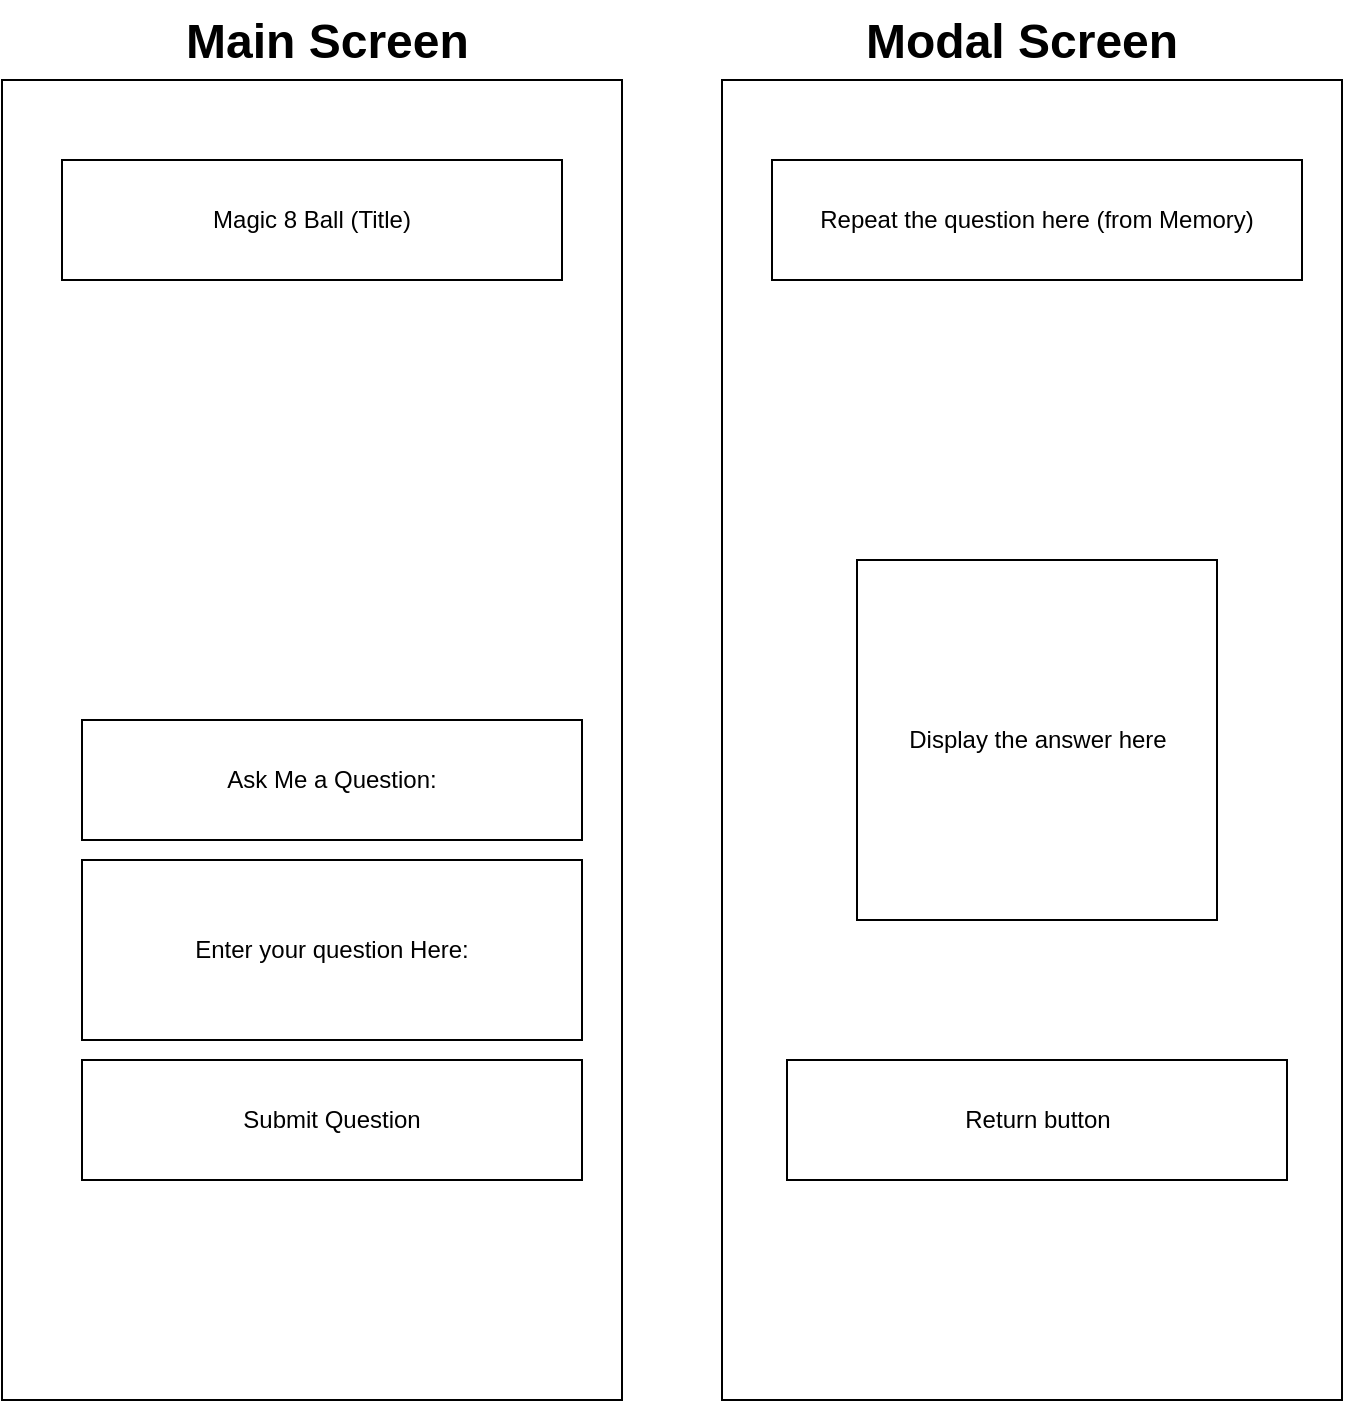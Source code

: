 <mxfile version="24.7.8">
  <diagram name="Page-1" id="EIi1b8T024wn-bLrs_my">
    <mxGraphModel dx="1434" dy="836" grid="1" gridSize="10" guides="1" tooltips="1" connect="1" arrows="1" fold="1" page="1" pageScale="1" pageWidth="850" pageHeight="1100" math="0" shadow="0">
      <root>
        <mxCell id="0" />
        <mxCell id="1" parent="0" />
        <mxCell id="ugyuWdiLjoltaQnaMEnp-2" value="" style="rounded=0;whiteSpace=wrap;html=1;" vertex="1" parent="1">
          <mxGeometry x="40" y="40" width="310" height="660" as="geometry" />
        </mxCell>
        <mxCell id="ugyuWdiLjoltaQnaMEnp-3" value="" style="rounded=0;whiteSpace=wrap;html=1;" vertex="1" parent="1">
          <mxGeometry x="400" y="40" width="310" height="660" as="geometry" />
        </mxCell>
        <mxCell id="ugyuWdiLjoltaQnaMEnp-5" value="Magic 8 Ball (Title)" style="rounded=0;whiteSpace=wrap;html=1;" vertex="1" parent="1">
          <mxGeometry x="70" y="80" width="250" height="60" as="geometry" />
        </mxCell>
        <mxCell id="ugyuWdiLjoltaQnaMEnp-6" value="Ask Me a Question:" style="rounded=0;whiteSpace=wrap;html=1;" vertex="1" parent="1">
          <mxGeometry x="80" y="360" width="250" height="60" as="geometry" />
        </mxCell>
        <mxCell id="ugyuWdiLjoltaQnaMEnp-7" value="Enter your question Here:" style="rounded=0;whiteSpace=wrap;html=1;" vertex="1" parent="1">
          <mxGeometry x="80" y="430" width="250" height="90" as="geometry" />
        </mxCell>
        <mxCell id="ugyuWdiLjoltaQnaMEnp-8" value="Submit Question" style="rounded=0;whiteSpace=wrap;html=1;" vertex="1" parent="1">
          <mxGeometry x="80" y="530" width="250" height="60" as="geometry" />
        </mxCell>
        <mxCell id="ugyuWdiLjoltaQnaMEnp-9" value="Repeat the question here (from Memory)" style="rounded=0;whiteSpace=wrap;html=1;" vertex="1" parent="1">
          <mxGeometry x="425" y="80" width="265" height="60" as="geometry" />
        </mxCell>
        <mxCell id="ugyuWdiLjoltaQnaMEnp-11" value="Display the answer here" style="whiteSpace=wrap;html=1;aspect=fixed;" vertex="1" parent="1">
          <mxGeometry x="467.5" y="280" width="180" height="180" as="geometry" />
        </mxCell>
        <mxCell id="ugyuWdiLjoltaQnaMEnp-12" value="Return button" style="rounded=0;whiteSpace=wrap;html=1;" vertex="1" parent="1">
          <mxGeometry x="432.5" y="530" width="250" height="60" as="geometry" />
        </mxCell>
        <mxCell id="ugyuWdiLjoltaQnaMEnp-13" value="&lt;h1 style=&quot;margin-top: 0px;&quot;&gt;Main Screen&lt;/h1&gt;" style="text;html=1;whiteSpace=wrap;overflow=hidden;rounded=0;" vertex="1" parent="1">
          <mxGeometry x="130" width="150" height="40" as="geometry" />
        </mxCell>
        <mxCell id="ugyuWdiLjoltaQnaMEnp-14" value="&lt;h1 style=&quot;margin-top: 0px;&quot;&gt;Modal Screen&lt;/h1&gt;" style="text;html=1;whiteSpace=wrap;overflow=hidden;rounded=0;" vertex="1" parent="1">
          <mxGeometry x="470" width="170" height="40" as="geometry" />
        </mxCell>
      </root>
    </mxGraphModel>
  </diagram>
</mxfile>
